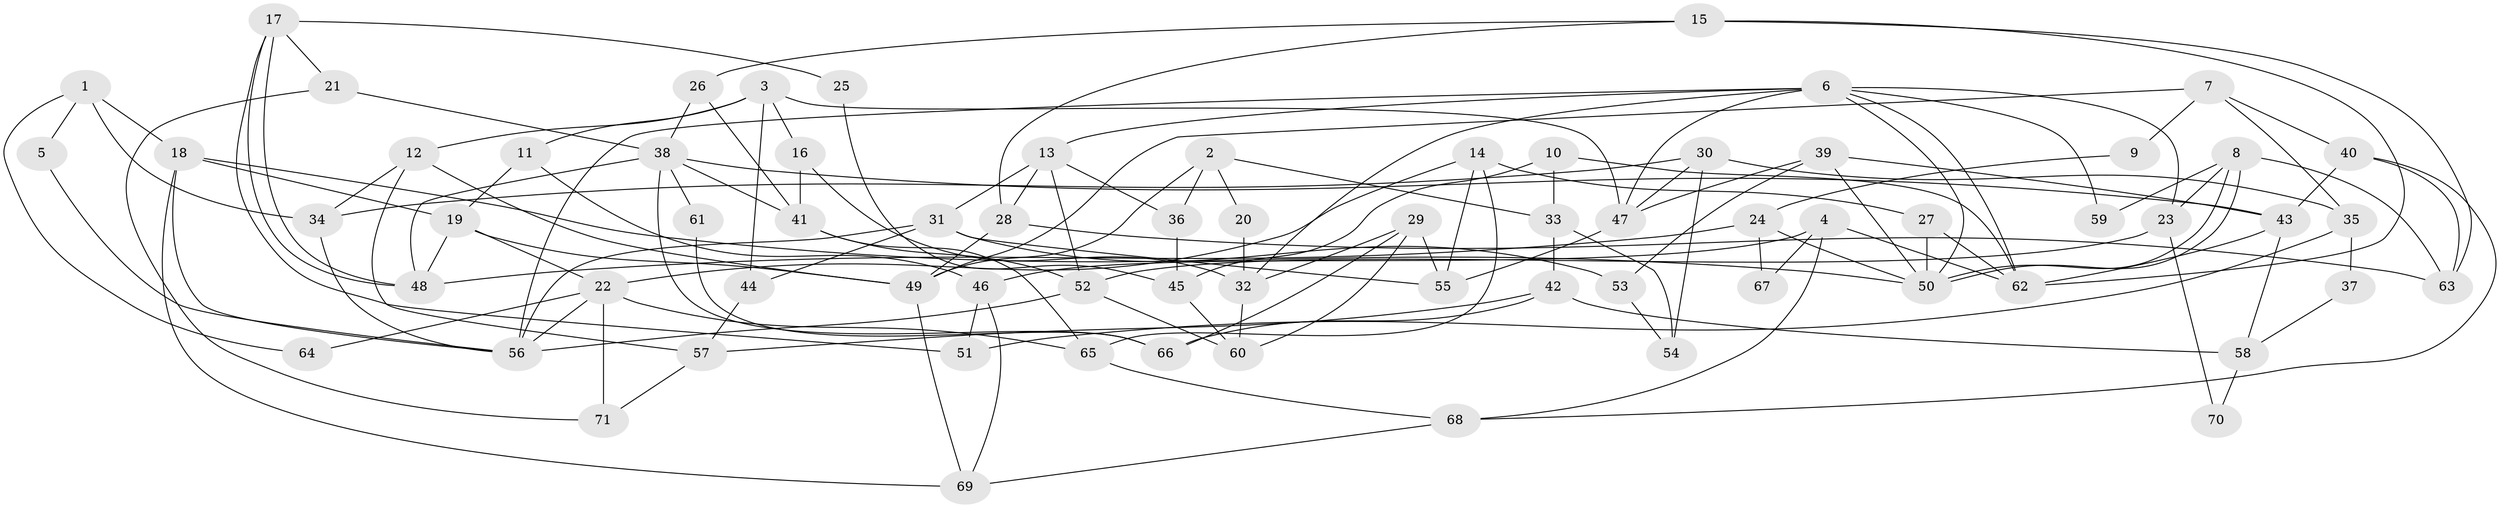 // coarse degree distribution, {3: 0.09523809523809523, 8: 0.023809523809523808, 6: 0.2857142857142857, 4: 0.19047619047619047, 10: 0.023809523809523808, 5: 0.19047619047619047, 9: 0.023809523809523808, 2: 0.09523809523809523, 7: 0.07142857142857142}
// Generated by graph-tools (version 1.1) at 2025/23/03/03/25 07:23:58]
// undirected, 71 vertices, 142 edges
graph export_dot {
graph [start="1"]
  node [color=gray90,style=filled];
  1;
  2;
  3;
  4;
  5;
  6;
  7;
  8;
  9;
  10;
  11;
  12;
  13;
  14;
  15;
  16;
  17;
  18;
  19;
  20;
  21;
  22;
  23;
  24;
  25;
  26;
  27;
  28;
  29;
  30;
  31;
  32;
  33;
  34;
  35;
  36;
  37;
  38;
  39;
  40;
  41;
  42;
  43;
  44;
  45;
  46;
  47;
  48;
  49;
  50;
  51;
  52;
  53;
  54;
  55;
  56;
  57;
  58;
  59;
  60;
  61;
  62;
  63;
  64;
  65;
  66;
  67;
  68;
  69;
  70;
  71;
  1 -- 34;
  1 -- 18;
  1 -- 5;
  1 -- 64;
  2 -- 36;
  2 -- 49;
  2 -- 20;
  2 -- 33;
  3 -- 16;
  3 -- 47;
  3 -- 11;
  3 -- 12;
  3 -- 44;
  4 -- 68;
  4 -- 62;
  4 -- 46;
  4 -- 67;
  5 -- 56;
  6 -- 47;
  6 -- 50;
  6 -- 13;
  6 -- 23;
  6 -- 32;
  6 -- 56;
  6 -- 59;
  6 -- 62;
  7 -- 40;
  7 -- 49;
  7 -- 9;
  7 -- 35;
  8 -- 23;
  8 -- 50;
  8 -- 50;
  8 -- 59;
  8 -- 63;
  9 -- 24;
  10 -- 33;
  10 -- 62;
  10 -- 45;
  11 -- 19;
  11 -- 46;
  12 -- 57;
  12 -- 34;
  12 -- 49;
  13 -- 28;
  13 -- 31;
  13 -- 36;
  13 -- 52;
  14 -- 22;
  14 -- 65;
  14 -- 27;
  14 -- 55;
  15 -- 28;
  15 -- 62;
  15 -- 26;
  15 -- 63;
  16 -- 41;
  16 -- 32;
  17 -- 48;
  17 -- 48;
  17 -- 51;
  17 -- 21;
  17 -- 25;
  18 -- 56;
  18 -- 69;
  18 -- 19;
  18 -- 50;
  19 -- 22;
  19 -- 48;
  19 -- 49;
  20 -- 32;
  21 -- 38;
  21 -- 71;
  22 -- 65;
  22 -- 56;
  22 -- 64;
  22 -- 71;
  23 -- 52;
  23 -- 70;
  24 -- 48;
  24 -- 50;
  24 -- 67;
  25 -- 45;
  26 -- 38;
  26 -- 41;
  27 -- 50;
  27 -- 62;
  28 -- 63;
  28 -- 49;
  29 -- 32;
  29 -- 55;
  29 -- 60;
  29 -- 66;
  30 -- 47;
  30 -- 34;
  30 -- 35;
  30 -- 54;
  31 -- 56;
  31 -- 44;
  31 -- 53;
  31 -- 55;
  32 -- 60;
  33 -- 42;
  33 -- 54;
  34 -- 56;
  35 -- 37;
  35 -- 51;
  36 -- 45;
  37 -- 58;
  38 -- 43;
  38 -- 48;
  38 -- 41;
  38 -- 61;
  38 -- 66;
  39 -- 53;
  39 -- 50;
  39 -- 43;
  39 -- 47;
  40 -- 63;
  40 -- 43;
  40 -- 68;
  41 -- 52;
  41 -- 65;
  42 -- 66;
  42 -- 57;
  42 -- 58;
  43 -- 62;
  43 -- 58;
  44 -- 57;
  45 -- 60;
  46 -- 51;
  46 -- 69;
  47 -- 55;
  49 -- 69;
  52 -- 56;
  52 -- 60;
  53 -- 54;
  57 -- 71;
  58 -- 70;
  61 -- 66;
  65 -- 68;
  68 -- 69;
}
